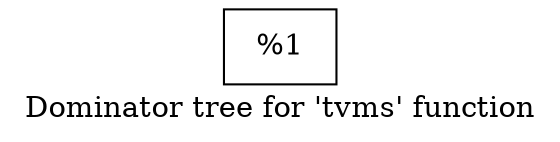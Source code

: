 digraph "Dominator tree for 'tvms' function" {
	label="Dominator tree for 'tvms' function";

	Node0x25da580 [shape=record,label="{%1}"];
}
